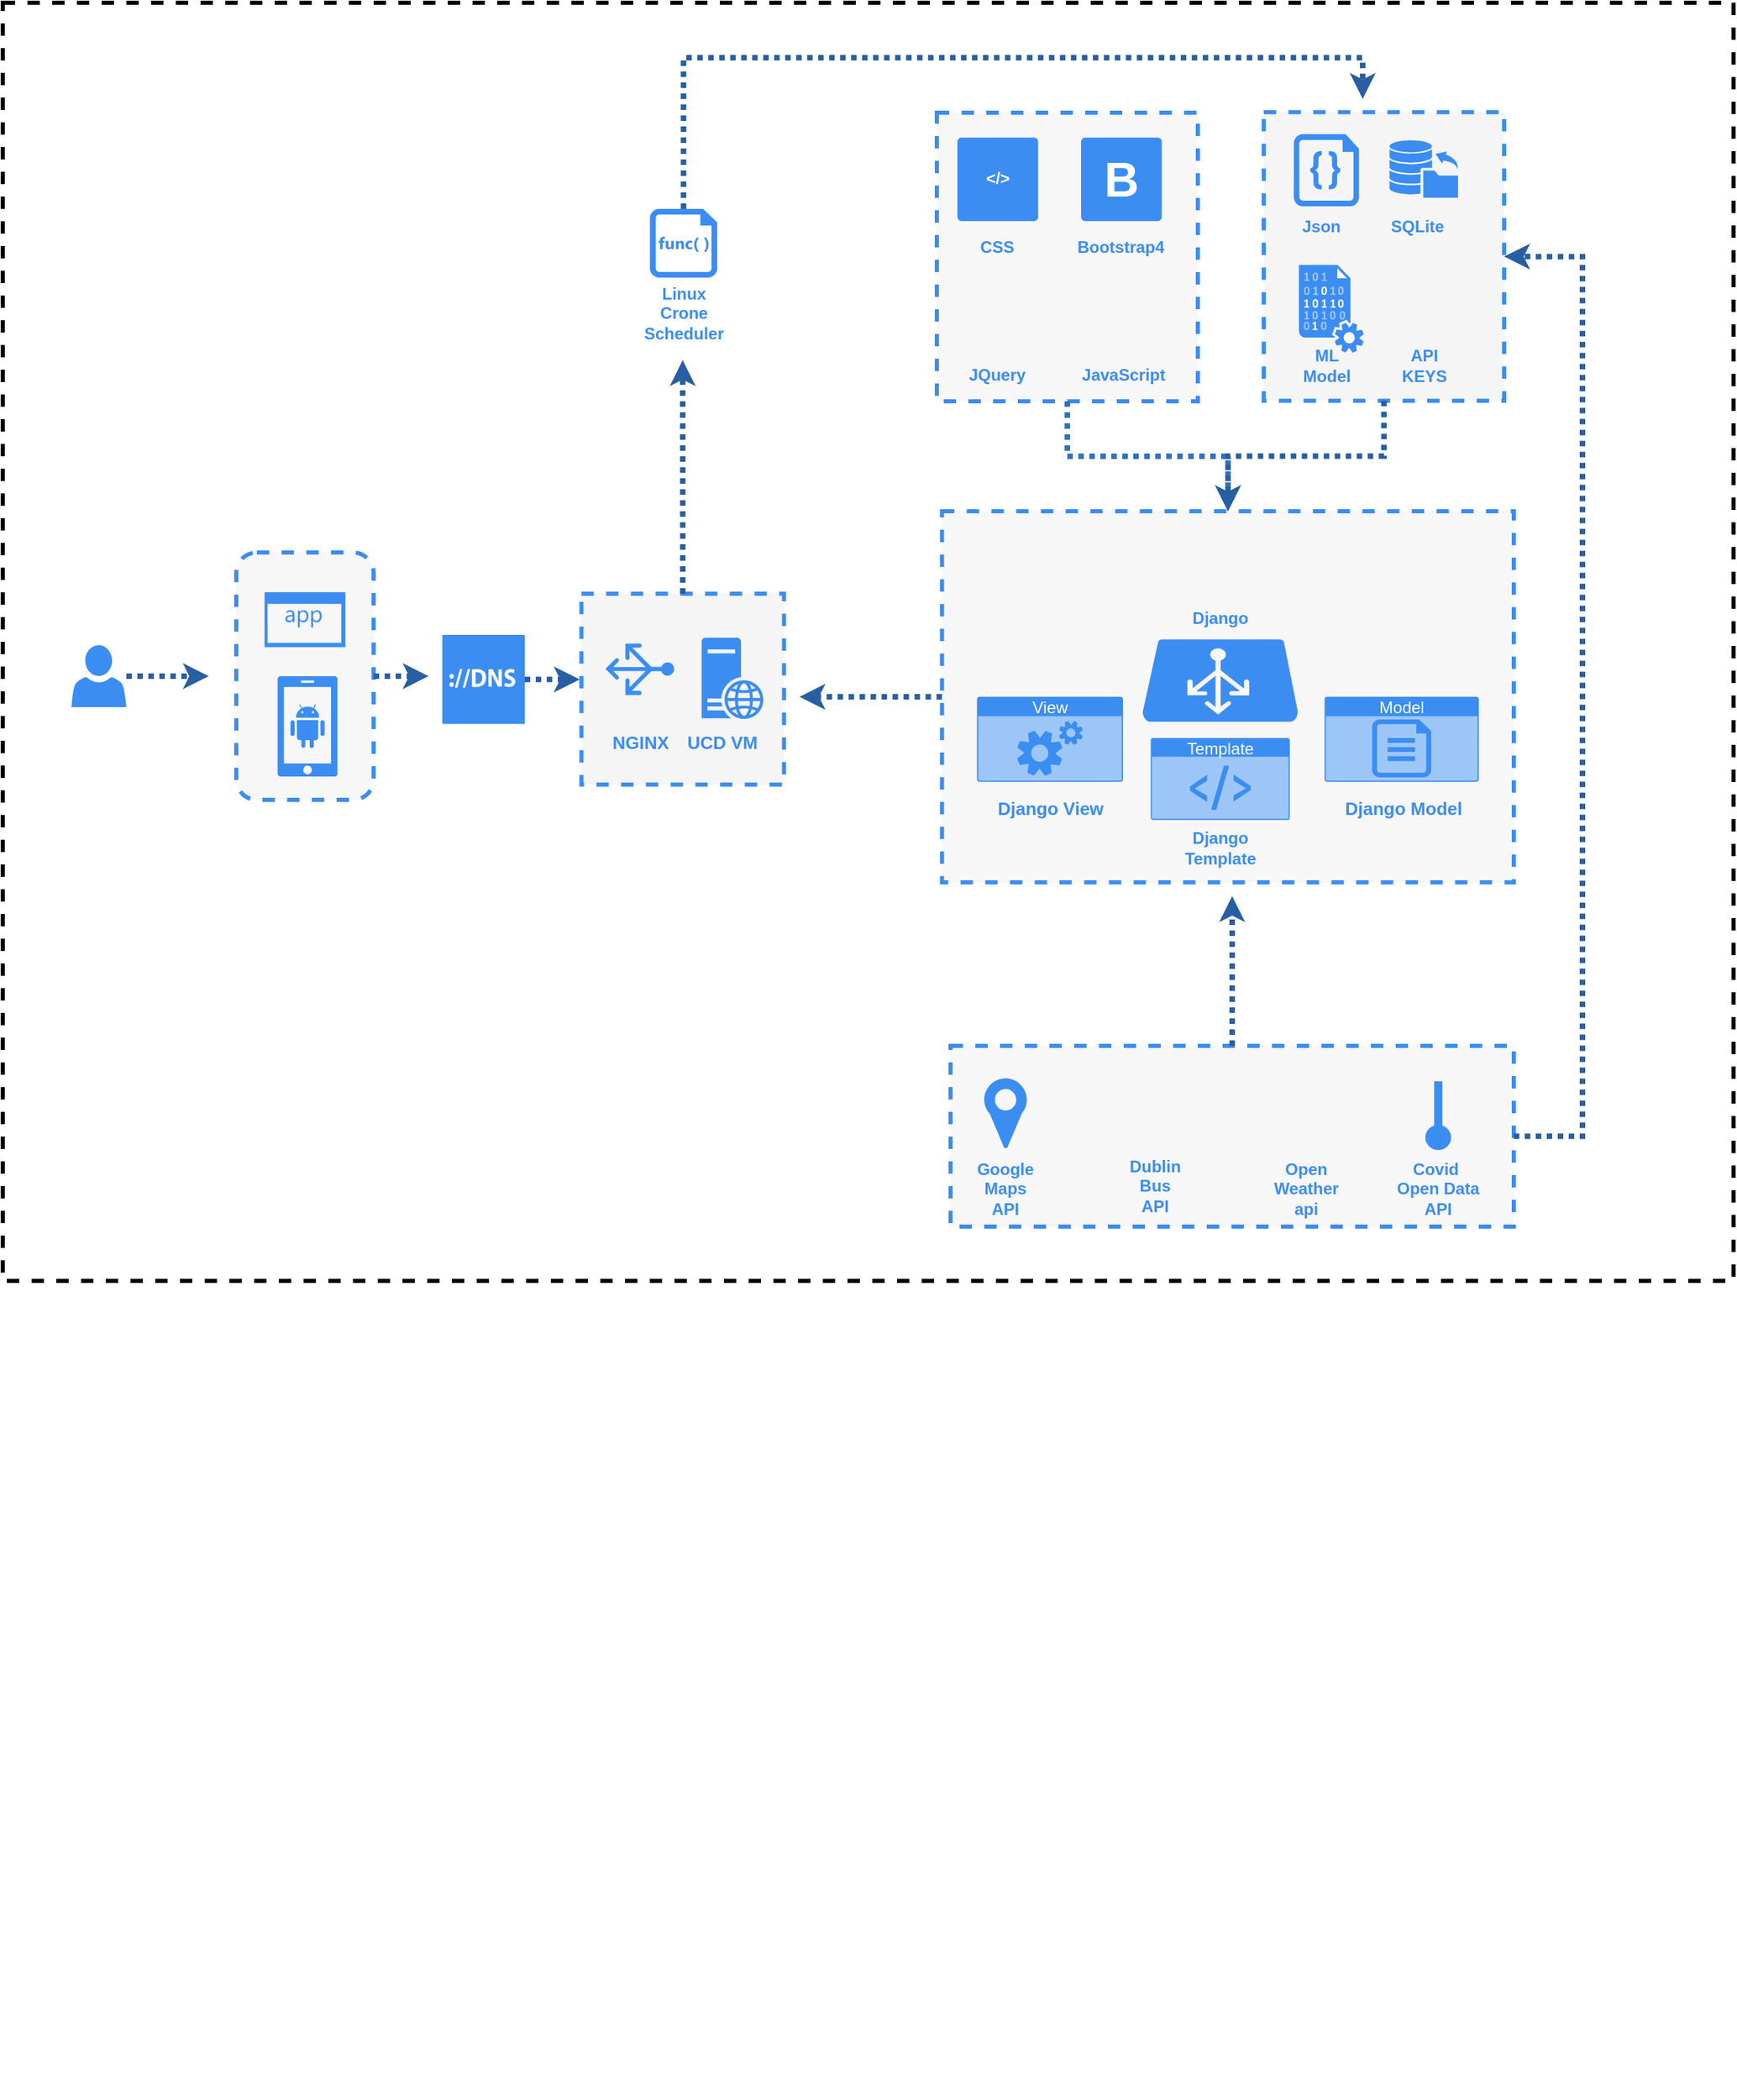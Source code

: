 <mxfile version="13.6.2" type="github">
  <diagram id="2-OFfSPp4zgW5HIn3I64" name="Page-1">
    <mxGraphModel dx="2404" dy="2144" grid="1" gridSize="10" guides="1" tooltips="1" connect="1" arrows="1" fold="1" page="1" pageScale="1" pageWidth="827" pageHeight="1169" math="0" shadow="0">
      <root>
        <mxCell id="0" />
        <mxCell id="1" parent="0" />
        <mxCell id="6okqGamkQ87dOKToOJfZ-1" value="" style="rounded=0;whiteSpace=wrap;html=1;dashed=1;strokeWidth=3;" vertex="1" parent="1">
          <mxGeometry x="-300" y="-240" width="1260" height="930" as="geometry" />
        </mxCell>
        <mxCell id="Vzjxsy32HrXP3lATH4A6-92" value="" style="group" parent="1" vertex="1" connectable="0">
          <mxGeometry x="498.88" y="-107.41" width="363" height="200" as="geometry" />
        </mxCell>
        <mxCell id="Vzjxsy32HrXP3lATH4A6-233" value="" style="group" parent="Vzjxsy32HrXP3lATH4A6-92" vertex="1" connectable="0">
          <mxGeometry x="119.1" y="-52.91" width="175" height="210" as="geometry" />
        </mxCell>
        <mxCell id="Vzjxsy32HrXP3lATH4A6-220" value="" style="group" parent="Vzjxsy32HrXP3lATH4A6-233" vertex="1" connectable="0">
          <mxGeometry width="175" height="210" as="geometry" />
        </mxCell>
        <mxCell id="Vzjxsy32HrXP3lATH4A6-84" value="" style="group" parent="Vzjxsy32HrXP3lATH4A6-220" vertex="1" connectable="0">
          <mxGeometry width="175" height="210" as="geometry" />
        </mxCell>
        <mxCell id="Vzjxsy32HrXP3lATH4A6-85" value="" style="rounded=0;whiteSpace=wrap;html=1;dashed=1;strokeWidth=3;fillColor=#f5f5f5;fontColor=#333333;strokeColor=#3B8DF1;" parent="Vzjxsy32HrXP3lATH4A6-84" vertex="1">
          <mxGeometry width="175" height="210.0" as="geometry" />
        </mxCell>
        <mxCell id="Vzjxsy32HrXP3lATH4A6-82" value="" style="group" parent="Vzjxsy32HrXP3lATH4A6-84" vertex="1" connectable="0">
          <mxGeometry x="21.6" y="15.992" width="131.8" height="178.683" as="geometry" />
        </mxCell>
        <mxCell id="Vzjxsy32HrXP3lATH4A6-81" value="" style="group" parent="Vzjxsy32HrXP3lATH4A6-82" vertex="1" connectable="0">
          <mxGeometry width="131.8" height="178.683" as="geometry" />
        </mxCell>
        <mxCell id="Vzjxsy32HrXP3lATH4A6-80" value="" style="group" parent="Vzjxsy32HrXP3lATH4A6-81" vertex="1" connectable="0">
          <mxGeometry width="131.8" height="178.683" as="geometry" />
        </mxCell>
        <mxCell id="Vzjxsy32HrXP3lATH4A6-79" value="" style="group" parent="Vzjxsy32HrXP3lATH4A6-80" vertex="1" connectable="0">
          <mxGeometry width="131.8" height="178.683" as="geometry" />
        </mxCell>
        <mxCell id="Vzjxsy32HrXP3lATH4A6-60" value="" style="group" parent="Vzjxsy32HrXP3lATH4A6-79" vertex="1" connectable="0">
          <mxGeometry width="131.8" height="178.683" as="geometry" />
        </mxCell>
        <mxCell id="Vzjxsy32HrXP3lATH4A6-57" value="" style="verticalLabelPosition=bottom;html=1;verticalAlign=top;align=center;strokeColor=none;shape=mxgraph.azure.code_file;pointerEvents=1;dashed=1;fillColor=#3B8DF1;" parent="Vzjxsy32HrXP3lATH4A6-60" vertex="1">
          <mxGeometry x="0.25" width="47.5" height="52.5" as="geometry" />
        </mxCell>
        <mxCell id="Vzjxsy32HrXP3lATH4A6-23" value="" style="html=1;aspect=fixed;strokeColor=none;shadow=0;align=center;verticalAlign=top;shape=mxgraph.gcp2.database_uploading;dashed=1;fillColor=#3B8DF1;" parent="Vzjxsy32HrXP3lATH4A6-60" vertex="1">
          <mxGeometry x="70" y="4.2" width="50" height="42" as="geometry" />
        </mxCell>
        <mxCell id="Vzjxsy32HrXP3lATH4A6-25" value="" style="shadow=0;dashed=0;html=1;strokeColor=none;labelPosition=center;verticalLabelPosition=bottom;verticalAlign=top;align=center;outlineConnect=0;shape=mxgraph.veeam.data_file;fillColor=#3B8DF1;" parent="Vzjxsy32HrXP3lATH4A6-60" vertex="1">
          <mxGeometry x="4.0" y="95.13" width="47.2" height="63.84" as="geometry" />
        </mxCell>
        <mxCell id="Vzjxsy32HrXP3lATH4A6-49" value="&lt;font color=&quot;#3b8df1&quot;&gt;&lt;b&gt;ML Model&lt;/b&gt;&lt;/font&gt;" style="text;html=1;strokeColor=none;fillColor=none;align=center;verticalAlign=middle;whiteSpace=wrap;rounded=0;" parent="Vzjxsy32HrXP3lATH4A6-60" vertex="1">
          <mxGeometry x="4" y="158.969" width="40" height="19.714" as="geometry" />
        </mxCell>
        <mxCell id="Vzjxsy32HrXP3lATH4A6-50" value="&lt;font color=&quot;#3b8df1&quot;&gt;&lt;b&gt;SQLite&lt;/b&gt;&lt;/font&gt;" style="text;html=1;strokeColor=none;fillColor=none;align=center;verticalAlign=middle;whiteSpace=wrap;rounded=0;" parent="Vzjxsy32HrXP3lATH4A6-60" vertex="1">
          <mxGeometry x="70" y="57.339" width="40" height="19.714" as="geometry" />
        </mxCell>
        <mxCell id="Vzjxsy32HrXP3lATH4A6-51" value="&lt;font color=&quot;#3b8df1&quot;&gt;&lt;b&gt;API KEYS&lt;/b&gt;&lt;/font&gt;" style="text;html=1;strokeColor=none;fillColor=none;align=center;verticalAlign=middle;whiteSpace=wrap;rounded=0;" parent="Vzjxsy32HrXP3lATH4A6-60" vertex="1">
          <mxGeometry x="75" y="158.969" width="40" height="19.714" as="geometry" />
        </mxCell>
        <mxCell id="Vzjxsy32HrXP3lATH4A6-52" value="&lt;font color=&quot;#3b8df1&quot;&gt;&lt;b&gt;Json&lt;/b&gt;&lt;/font&gt;" style="text;html=1;strokeColor=none;fillColor=none;align=center;verticalAlign=middle;whiteSpace=wrap;rounded=0;" parent="Vzjxsy32HrXP3lATH4A6-60" vertex="1">
          <mxGeometry y="57.339" width="40" height="19.714" as="geometry" />
        </mxCell>
        <mxCell id="Vzjxsy32HrXP3lATH4A6-48" value="" style="shape=image;html=1;verticalAlign=top;verticalLabelPosition=bottom;labelBackgroundColor=#ffffff;imageAspect=0;aspect=fixed;image=https://cdn1.iconfinder.com/data/icons/hawcons/32/699759-icon-113-document-file-txt-128.png;dashed=1;strokeColor=#3399FF;strokeWidth=2;fillColor=#3B8DF1;" parent="Vzjxsy32HrXP3lATH4A6-60" vertex="1">
          <mxGeometry x="70" y="90.563" width="61.8" height="61.8" as="geometry" />
        </mxCell>
        <mxCell id="Vzjxsy32HrXP3lATH4A6-93" value="" style="group" parent="1" vertex="1" connectable="0">
          <mxGeometry x="-250" y="130" width="246" height="210" as="geometry" />
        </mxCell>
        <mxCell id="Vzjxsy32HrXP3lATH4A6-78" value="" style="group" parent="Vzjxsy32HrXP3lATH4A6-93" vertex="1" connectable="0">
          <mxGeometry width="180" height="210" as="geometry" />
        </mxCell>
        <mxCell id="Vzjxsy32HrXP3lATH4A6-8" value="" style="pointerEvents=1;shadow=0;dashed=0;html=1;strokeColor=none;labelPosition=center;verticalLabelPosition=bottom;verticalAlign=top;outlineConnect=0;align=center;shape=mxgraph.office.users.user;fillColor=#3B8DF1;" parent="Vzjxsy32HrXP3lATH4A6-78" vertex="1">
          <mxGeometry y="97.5" width="40" height="45" as="geometry" />
        </mxCell>
        <mxCell id="Vzjxsy32HrXP3lATH4A6-257" value="" style="group" parent="Vzjxsy32HrXP3lATH4A6-78" vertex="1" connectable="0">
          <mxGeometry x="120" y="30" width="100" height="180" as="geometry" />
        </mxCell>
        <mxCell id="Vzjxsy32HrXP3lATH4A6-256" value="" style="rounded=1;whiteSpace=wrap;html=1;dashed=1;strokeColor=#3B8DF1;strokeWidth=3;fillColor=#F7F7F7;" parent="Vzjxsy32HrXP3lATH4A6-257" vertex="1">
          <mxGeometry width="100" height="180" as="geometry" />
        </mxCell>
        <mxCell id="Vzjxsy32HrXP3lATH4A6-63" value="" style="aspect=fixed;pointerEvents=1;shadow=0;dashed=0;html=1;strokeColor=none;labelPosition=center;verticalLabelPosition=bottom;verticalAlign=top;align=center;shape=mxgraph.mscae.enterprise.application;fillColor=#3B8DF1;" parent="Vzjxsy32HrXP3lATH4A6-257" vertex="1">
          <mxGeometry x="20.59" y="28.93" width="58.82" height="40" as="geometry" />
        </mxCell>
        <mxCell id="Vzjxsy32HrXP3lATH4A6-62" value="" style="aspect=fixed;pointerEvents=1;shadow=0;dashed=0;html=1;strokeColor=none;labelPosition=center;verticalLabelPosition=bottom;verticalAlign=top;align=center;shape=mxgraph.mscae.enterprise.android_phone;fillColor=#3B8DF1;" parent="Vzjxsy32HrXP3lATH4A6-257" vertex="1">
          <mxGeometry x="30" y="90" width="43.8" height="73" as="geometry" />
        </mxCell>
        <mxCell id="Vzjxsy32HrXP3lATH4A6-142" value="" style="group" parent="1" vertex="1" connectable="0">
          <mxGeometry x="171.13" y="-90" width="49" height="88" as="geometry" />
        </mxCell>
        <mxCell id="Vzjxsy32HrXP3lATH4A6-61" value="" style="aspect=fixed;pointerEvents=1;shadow=0;dashed=0;html=1;strokeColor=none;labelPosition=center;verticalLabelPosition=bottom;verticalAlign=top;align=center;shape=mxgraph.mscae.enterprise.code_file;fillColor=#3B8DF1;" parent="Vzjxsy32HrXP3lATH4A6-142" vertex="1">
          <mxGeometry width="49" height="50" as="geometry" />
        </mxCell>
        <mxCell id="Vzjxsy32HrXP3lATH4A6-141" value="&lt;b&gt;&lt;font color=&quot;#3b8df1&quot;&gt;Linux Crone Scheduler&lt;/font&gt;&lt;/b&gt;" style="text;html=1;strokeColor=none;fillColor=none;align=center;verticalAlign=middle;whiteSpace=wrap;rounded=0;dashed=1;" parent="Vzjxsy32HrXP3lATH4A6-142" vertex="1">
          <mxGeometry x="4.5" y="63" width="40" height="25" as="geometry" />
        </mxCell>
        <mxCell id="Vzjxsy32HrXP3lATH4A6-192" value="" style="group" parent="1" vertex="1" connectable="0">
          <mxGeometry x="61.13" y="1045" width="288.75" height="240" as="geometry" />
        </mxCell>
        <mxCell id="Vzjxsy32HrXP3lATH4A6-200" value="" style="group" parent="1" vertex="1" connectable="0">
          <mxGeometry x="620" y="40.0" width="309.46" height="360" as="geometry" />
        </mxCell>
        <mxCell id="Vzjxsy32HrXP3lATH4A6-230" value="" style="group" parent="Vzjxsy32HrXP3lATH4A6-200" vertex="1" connectable="0">
          <mxGeometry x="-216.71" y="-260.16" width="309.46" height="210" as="geometry" />
        </mxCell>
        <mxCell id="Vzjxsy32HrXP3lATH4A6-223" value="" style="group" parent="Vzjxsy32HrXP3lATH4A6-230" vertex="1" connectable="0">
          <mxGeometry width="309.46" height="210" as="geometry" />
        </mxCell>
        <mxCell id="Vzjxsy32HrXP3lATH4A6-193" value="" style="group" parent="Vzjxsy32HrXP3lATH4A6-223" vertex="1" connectable="0">
          <mxGeometry x="119.46" width="190" height="210" as="geometry" />
        </mxCell>
        <mxCell id="Vzjxsy32HrXP3lATH4A6-229" value="" style="group" parent="Vzjxsy32HrXP3lATH4A6-193" vertex="1" connectable="0">
          <mxGeometry x="-142.753" y="60.163" width="190" height="210" as="geometry" />
        </mxCell>
        <mxCell id="Vzjxsy32HrXP3lATH4A6-222" value="" style="group" parent="Vzjxsy32HrXP3lATH4A6-229" vertex="1" connectable="0">
          <mxGeometry width="190" height="210" as="geometry" />
        </mxCell>
        <mxCell id="Vzjxsy32HrXP3lATH4A6-199" value="" style="group" parent="Vzjxsy32HrXP3lATH4A6-222" vertex="1" connectable="0">
          <mxGeometry width="190" height="210" as="geometry" />
        </mxCell>
        <mxCell id="Vzjxsy32HrXP3lATH4A6-198" value="" style="group" parent="Vzjxsy32HrXP3lATH4A6-199" vertex="1" connectable="0">
          <mxGeometry width="190" height="210" as="geometry" />
        </mxCell>
        <mxCell id="Vzjxsy32HrXP3lATH4A6-197" value="" style="group" parent="Vzjxsy32HrXP3lATH4A6-198" vertex="1" connectable="0">
          <mxGeometry width="190" height="210" as="geometry" />
        </mxCell>
        <mxCell id="Vzjxsy32HrXP3lATH4A6-194" value="" style="group" parent="Vzjxsy32HrXP3lATH4A6-197" vertex="1" connectable="0">
          <mxGeometry width="190" height="210" as="geometry" />
        </mxCell>
        <mxCell id="Vzjxsy32HrXP3lATH4A6-175" value="" style="group" parent="Vzjxsy32HrXP3lATH4A6-194" vertex="1" connectable="0">
          <mxGeometry width="190" height="210" as="geometry" />
        </mxCell>
        <mxCell id="Vzjxsy32HrXP3lATH4A6-170" value="" style="rounded=0;whiteSpace=wrap;html=1;strokeWidth=3;dashed=1;fillColor=#F7F7F7;strokeColor=#3B8DF1;" parent="Vzjxsy32HrXP3lATH4A6-175" vertex="1">
          <mxGeometry width="190" height="210" as="geometry" />
        </mxCell>
        <mxCell id="Vzjxsy32HrXP3lATH4A6-174" value="" style="group" parent="Vzjxsy32HrXP3lATH4A6-175" vertex="1" connectable="0">
          <mxGeometry x="8.821" y="7.754" width="172.357" height="194.492" as="geometry" />
        </mxCell>
        <mxCell id="Vzjxsy32HrXP3lATH4A6-173" value="" style="group" parent="Vzjxsy32HrXP3lATH4A6-174" vertex="1" connectable="0">
          <mxGeometry width="172.357" height="194.492" as="geometry" />
        </mxCell>
        <mxCell id="Vzjxsy32HrXP3lATH4A6-171" value="" style="group" parent="Vzjxsy32HrXP3lATH4A6-173" vertex="1" connectable="0">
          <mxGeometry width="172.357" height="194.492" as="geometry" />
        </mxCell>
        <mxCell id="Vzjxsy32HrXP3lATH4A6-168" value="" style="group" parent="Vzjxsy32HrXP3lATH4A6-171" vertex="1" connectable="0">
          <mxGeometry width="172.357" height="194.492" as="geometry" />
        </mxCell>
        <mxCell id="Vzjxsy32HrXP3lATH4A6-153" value="" style="group" parent="Vzjxsy32HrXP3lATH4A6-168" vertex="1" connectable="0">
          <mxGeometry x="47.5" y="121.154" width="67.857" height="73.338" as="geometry" />
        </mxCell>
        <mxCell id="Vzjxsy32HrXP3lATH4A6-150" value="" style="group" parent="Vzjxsy32HrXP3lATH4A6-153" vertex="1" connectable="0">
          <mxGeometry width="67.857" height="73.338" as="geometry" />
        </mxCell>
        <mxCell id="Vzjxsy32HrXP3lATH4A6-166" value="" style="group" parent="Vzjxsy32HrXP3lATH4A6-168" vertex="1" connectable="0">
          <mxGeometry x="67.857" y="80.769" width="27.143" height="32.308" as="geometry" />
        </mxCell>
        <mxCell id="Vzjxsy32HrXP3lATH4A6-164" value="" style="group" parent="Vzjxsy32HrXP3lATH4A6-166" vertex="1" connectable="0">
          <mxGeometry width="27.143" height="32.308" as="geometry" />
        </mxCell>
        <mxCell id="Vzjxsy32HrXP3lATH4A6-162" value="" style="group" parent="Vzjxsy32HrXP3lATH4A6-164" vertex="1" connectable="0">
          <mxGeometry width="27.143" height="32.308" as="geometry" />
        </mxCell>
        <mxCell id="Vzjxsy32HrXP3lATH4A6-54" value="&amp;lt;/&amp;gt;" style="rounded=1;arcSize=5;strokeColor=none;fontColor=#ffffff;align=center;verticalAlign=middle;whiteSpace=wrap;fontSize=12;fontStyle=1;html=1;dashed=1;fillColor=#3B8DF1;" parent="Vzjxsy32HrXP3lATH4A6-223" vertex="1">
          <mxGeometry x="-8.29" y="78.24" width="58.75" height="60.8" as="geometry" />
        </mxCell>
        <mxCell id="Vzjxsy32HrXP3lATH4A6-132" value="&lt;b&gt;&lt;font color=&quot;#3b8df1&quot;&gt;CSS&lt;/font&gt;&lt;/b&gt;" style="text;html=1;strokeColor=none;fillColor=none;align=center;verticalAlign=middle;whiteSpace=wrap;rounded=0;dashed=1;" parent="Vzjxsy32HrXP3lATH4A6-223" vertex="1">
          <mxGeometry x="1.08" y="147.84" width="40" height="20" as="geometry" />
        </mxCell>
        <mxCell id="Vzjxsy32HrXP3lATH4A6-195" value="&lt;font style=&quot;font-size: 35px&quot;&gt;B&lt;/font&gt;" style="rounded=1;arcSize=5;strokeColor=none;fontColor=#ffffff;align=center;verticalAlign=middle;whiteSpace=wrap;fontSize=12;fontStyle=1;html=1;dashed=1;fillColor=#3B8DF1;" parent="Vzjxsy32HrXP3lATH4A6-223" vertex="1">
          <mxGeometry x="81.71" y="78.24" width="58.75" height="60.8" as="geometry" />
        </mxCell>
        <mxCell id="Vzjxsy32HrXP3lATH4A6-196" value="&lt;b&gt;&lt;font color=&quot;#3b8df1&quot;&gt;Bootstrap4&lt;/font&gt;&lt;/b&gt;" style="text;html=1;strokeColor=none;fillColor=none;align=center;verticalAlign=middle;whiteSpace=wrap;rounded=0;dashed=1;" parent="Vzjxsy32HrXP3lATH4A6-223" vertex="1">
          <mxGeometry x="91.09" y="147.84" width="40" height="20" as="geometry" />
        </mxCell>
        <mxCell id="Vzjxsy32HrXP3lATH4A6-130" value="" style="shape=image;html=1;verticalAlign=top;verticalLabelPosition=bottom;labelBackgroundColor=#ffffff;imageAspect=0;aspect=fixed;image=https://cdn2.iconfinder.com/data/icons/designer-skills/128/code-programming-javascript-jquery-develop-framework-language-128.png;dashed=1;strokeColor=#3B8DF1;strokeWidth=3;fillColor=#F7F7F7;" parent="Vzjxsy32HrXP3lATH4A6-223" vertex="1">
          <mxGeometry x="-11.62" y="175.54" width="65.4" height="65.4" as="geometry" />
        </mxCell>
        <mxCell id="Vzjxsy32HrXP3lATH4A6-131" value="" style="shape=image;html=1;verticalAlign=top;verticalLabelPosition=bottom;labelBackgroundColor=#ffffff;imageAspect=0;aspect=fixed;image=https://cdn4.iconfinder.com/data/icons/logos-3/504/javascript-128.png;dashed=1;strokeColor=#3B8DF1;strokeWidth=3;fillColor=#F7F7F7;" parent="Vzjxsy32HrXP3lATH4A6-223" vertex="1">
          <mxGeometry x="76.09" y="175.54" width="65.62" height="65.62" as="geometry" />
        </mxCell>
        <mxCell id="Vzjxsy32HrXP3lATH4A6-144" value="&lt;b&gt;&lt;font color=&quot;#3b8df1&quot;&gt;JQuery&lt;/font&gt;&lt;/b&gt;" style="text;html=1;strokeColor=none;fillColor=none;align=center;verticalAlign=middle;whiteSpace=wrap;rounded=0;dashed=1;" parent="Vzjxsy32HrXP3lATH4A6-223" vertex="1">
          <mxGeometry x="1.09" y="241.16" width="40" height="20" as="geometry" />
        </mxCell>
        <mxCell id="Vzjxsy32HrXP3lATH4A6-143" value="&lt;font color=&quot;#3b8df1&quot;&gt;&lt;span&gt;&lt;b&gt;JavaScript&lt;/b&gt;&lt;/span&gt;&lt;/font&gt;" style="text;html=1;strokeColor=none;fillColor=none;align=center;verticalAlign=middle;whiteSpace=wrap;rounded=0;dashed=1;" parent="Vzjxsy32HrXP3lATH4A6-223" vertex="1">
          <mxGeometry x="92.84" y="240.94" width="40" height="20" as="geometry" />
        </mxCell>
        <mxCell id="Vzjxsy32HrXP3lATH4A6-232" value="" style="group" parent="Vzjxsy32HrXP3lATH4A6-200" vertex="1" connectable="0">
          <mxGeometry x="-236.25" y="90" width="416.25" height="270" as="geometry" />
        </mxCell>
        <mxCell id="Vzjxsy32HrXP3lATH4A6-224" value="" style="group" parent="Vzjxsy32HrXP3lATH4A6-232" vertex="1" connectable="0">
          <mxGeometry width="416.25" height="270" as="geometry" />
        </mxCell>
        <mxCell id="Vzjxsy32HrXP3lATH4A6-202" value="" style="rounded=0;whiteSpace=wrap;html=1;dashed=1;strokeWidth=3;fillColor=#F7F7F7;strokeColor=#3B8DF1;" parent="Vzjxsy32HrXP3lATH4A6-224" vertex="1">
          <mxGeometry width="416.25" height="270" as="geometry" />
        </mxCell>
        <mxCell id="Vzjxsy32HrXP3lATH4A6-203" value="" style="group" parent="Vzjxsy32HrXP3lATH4A6-224" vertex="1" connectable="0">
          <mxGeometry x="25.468" y="15" width="365.326" height="240" as="geometry" />
        </mxCell>
        <mxCell id="Vzjxsy32HrXP3lATH4A6-204" value="" style="group" parent="Vzjxsy32HrXP3lATH4A6-203" vertex="1" connectable="0">
          <mxGeometry width="365.326" height="240" as="geometry" />
        </mxCell>
        <mxCell id="Vzjxsy32HrXP3lATH4A6-205" value="" style="group" parent="Vzjxsy32HrXP3lATH4A6-204" vertex="1" connectable="0">
          <mxGeometry x="126.52" y="150" width="101.216" height="90" as="geometry" />
        </mxCell>
        <mxCell id="Vzjxsy32HrXP3lATH4A6-206" value="Template" style="html=1;strokeColor=none;labelPosition=center;verticalLabelPosition=middle;verticalAlign=top;align=center;fontSize=12;outlineConnect=0;spacingTop=-6;fontColor=#FFFFFF;shape=mxgraph.sitemap.script;dashed=1;fillColor=#3B8DF1;" parent="Vzjxsy32HrXP3lATH4A6-205" vertex="1">
          <mxGeometry width="101.216" height="59.6" as="geometry" />
        </mxCell>
        <mxCell id="Vzjxsy32HrXP3lATH4A6-207" value="&lt;b&gt;&lt;font color=&quot;#3b8df1&quot;&gt;Django&lt;br&gt;Template&lt;/font&gt;&lt;/b&gt;" style="text;html=1;strokeColor=none;fillColor=none;align=center;verticalAlign=middle;whiteSpace=wrap;rounded=0;dashed=1;" parent="Vzjxsy32HrXP3lATH4A6-205" vertex="1">
          <mxGeometry x="25.304" y="70" width="50.608" height="20" as="geometry" />
        </mxCell>
        <mxCell id="Vzjxsy32HrXP3lATH4A6-208" value="" style="group" parent="Vzjxsy32HrXP3lATH4A6-204" vertex="1" connectable="0">
          <mxGeometry width="365.326" height="209.6" as="geometry" />
        </mxCell>
        <mxCell id="Vzjxsy32HrXP3lATH4A6-209" value="" style="verticalLabelPosition=bottom;html=1;verticalAlign=top;align=center;strokeColor=none;shape=mxgraph.azure.azure_load_balancer;dashed=1;fillColor=#3B8DF1;" parent="Vzjxsy32HrXP3lATH4A6-208" vertex="1">
          <mxGeometry x="120.194" y="78.17" width="113.868" height="60" as="geometry" />
        </mxCell>
        <mxCell id="Vzjxsy32HrXP3lATH4A6-210" value="" style="shape=image;html=1;verticalAlign=top;verticalLabelPosition=bottom;labelBackgroundColor=#ffffff;imageAspect=0;aspect=fixed;image=https://cdn4.iconfinder.com/data/icons/logos-and-brands/512/267_Python_logo-128.png;dashed=1;strokeColor=#3B8DF1;strokeWidth=3;fillColor=#F7F7F7;" parent="Vzjxsy32HrXP3lATH4A6-208" vertex="1">
          <mxGeometry x="145.498" width="50" height="50" as="geometry" />
        </mxCell>
        <mxCell id="Vzjxsy32HrXP3lATH4A6-211" value="" style="group" parent="Vzjxsy32HrXP3lATH4A6-208" vertex="1" connectable="0">
          <mxGeometry y="120.0" width="106.277" height="89.6" as="geometry" />
        </mxCell>
        <mxCell id="Vzjxsy32HrXP3lATH4A6-212" value="&lt;font color=&quot;#3b8df1&quot; size=&quot;1&quot;&gt;&lt;b style=&quot;font-size: 13px&quot;&gt;Django View &amp;nbsp;&lt;/b&gt;&lt;/font&gt;" style="text;html=1;strokeColor=none;fillColor=none;align=center;verticalAlign=middle;whiteSpace=wrap;rounded=0;" parent="Vzjxsy32HrXP3lATH4A6-211" vertex="1">
          <mxGeometry x="12.652" y="71.83" width="88.564" height="17.77" as="geometry" />
        </mxCell>
        <mxCell id="Vzjxsy32HrXP3lATH4A6-213" value="View" style="html=1;strokeColor=none;labelPosition=center;verticalLabelPosition=middle;verticalAlign=top;align=center;fontSize=12;outlineConnect=0;spacingTop=-6;fontColor=#FFFFFF;shape=mxgraph.sitemap.services;dashed=1;fillColor=#3B8DF1;" parent="Vzjxsy32HrXP3lATH4A6-211" vertex="1">
          <mxGeometry width="106.277" height="61.83" as="geometry" />
        </mxCell>
        <mxCell id="Vzjxsy32HrXP3lATH4A6-214" value="" style="group" parent="Vzjxsy32HrXP3lATH4A6-208" vertex="1" connectable="0">
          <mxGeometry x="253.04" y="120" width="112.286" height="89.6" as="geometry" />
        </mxCell>
        <mxCell id="Vzjxsy32HrXP3lATH4A6-215" value="" style="group" parent="Vzjxsy32HrXP3lATH4A6-214" vertex="1" connectable="0">
          <mxGeometry width="112.286" height="89.6" as="geometry" />
        </mxCell>
        <mxCell id="Vzjxsy32HrXP3lATH4A6-216" value="Model" style="html=1;strokeColor=none;labelPosition=center;verticalLabelPosition=middle;verticalAlign=top;align=center;fontSize=12;outlineConnect=0;spacingTop=-6;fontColor=#FFFFFF;shape=mxgraph.sitemap.text;dashed=1;fillColor=#3B8DF1;" parent="Vzjxsy32HrXP3lATH4A6-215" vertex="1">
          <mxGeometry width="112.286" height="61.83" as="geometry" />
        </mxCell>
        <mxCell id="Vzjxsy32HrXP3lATH4A6-217" value="&lt;font color=&quot;#3b8df1&quot; size=&quot;1&quot;&gt;&lt;b style=&quot;font-size: 13px&quot;&gt;Django Model &amp;nbsp;&lt;/b&gt;&lt;/font&gt;" style="text;html=1;strokeColor=none;fillColor=none;align=center;verticalAlign=middle;whiteSpace=wrap;rounded=0;" parent="Vzjxsy32HrXP3lATH4A6-215" vertex="1">
          <mxGeometry x="11.07" y="71.83" width="101.216" height="17.77" as="geometry" />
        </mxCell>
        <mxCell id="Vzjxsy32HrXP3lATH4A6-218" value="&lt;b&gt;&lt;font color=&quot;#3b8df1&quot;&gt;Django&lt;br&gt;&lt;br&gt;&lt;/font&gt;&lt;/b&gt;" style="text;html=1;strokeColor=none;fillColor=none;align=center;verticalAlign=middle;whiteSpace=wrap;rounded=0;dashed=1;" parent="Vzjxsy32HrXP3lATH4A6-208" vertex="1">
          <mxGeometry x="145.498" y="60" width="63.26" height="20" as="geometry" />
        </mxCell>
        <mxCell id="Vzjxsy32HrXP3lATH4A6-238" style="edgeStyle=orthogonalEdgeStyle;rounded=0;orthogonalLoop=1;jettySize=auto;html=1;dashed=1;dashPattern=1 1;strokeColor=#2F71C2;strokeWidth=4;" parent="Vzjxsy32HrXP3lATH4A6-200" source="Vzjxsy32HrXP3lATH4A6-170" target="Vzjxsy32HrXP3lATH4A6-202" edge="1">
          <mxGeometry relative="1" as="geometry" />
        </mxCell>
        <mxCell id="Vzjxsy32HrXP3lATH4A6-225" value="" style="group" parent="1" vertex="1" connectable="0">
          <mxGeometry x="390" y="519" width="410" height="131.5" as="geometry" />
        </mxCell>
        <mxCell id="Vzjxsy32HrXP3lATH4A6-221" value="" style="group" parent="Vzjxsy32HrXP3lATH4A6-225" vertex="1" connectable="0">
          <mxGeometry width="410" height="131.5" as="geometry" />
        </mxCell>
        <mxCell id="Vzjxsy32HrXP3lATH4A6-138" value="" style="group" parent="Vzjxsy32HrXP3lATH4A6-221" vertex="1" connectable="0">
          <mxGeometry width="410" height="131.5" as="geometry" />
        </mxCell>
        <mxCell id="Vzjxsy32HrXP3lATH4A6-137" value="" style="group" parent="Vzjxsy32HrXP3lATH4A6-138" vertex="1" connectable="0">
          <mxGeometry width="410" height="131.5" as="geometry" />
        </mxCell>
        <mxCell id="Vzjxsy32HrXP3lATH4A6-128" value="" style="group" parent="Vzjxsy32HrXP3lATH4A6-137" vertex="1" connectable="0">
          <mxGeometry width="410" height="131.5" as="geometry" />
        </mxCell>
        <mxCell id="Vzjxsy32HrXP3lATH4A6-125" value="" style="rounded=0;whiteSpace=wrap;html=1;dashed=1;strokeWidth=3;fillColor=#F7F7F7;strokeColor=#3B8DF1;" parent="Vzjxsy32HrXP3lATH4A6-128" vertex="1">
          <mxGeometry width="410" height="131.5" as="geometry" />
        </mxCell>
        <mxCell id="Vzjxsy32HrXP3lATH4A6-127" value="" style="group" parent="Vzjxsy32HrXP3lATH4A6-128" vertex="1" connectable="0">
          <mxGeometry x="20" y="10.0" width="278" height="104.41" as="geometry" />
        </mxCell>
        <mxCell id="Vzjxsy32HrXP3lATH4A6-126" value="" style="group" parent="Vzjxsy32HrXP3lATH4A6-127" vertex="1" connectable="0">
          <mxGeometry width="278" height="104.41" as="geometry" />
        </mxCell>
        <mxCell id="Vzjxsy32HrXP3lATH4A6-120" value="" style="group" parent="Vzjxsy32HrXP3lATH4A6-126" vertex="1" connectable="0">
          <mxGeometry y="13.59" width="40" height="90.82" as="geometry" />
        </mxCell>
        <mxCell id="Vzjxsy32HrXP3lATH4A6-34" value="" style="html=1;aspect=fixed;strokeColor=none;shadow=0;align=center;verticalAlign=top;fillColor=#3B8DF1;shape=mxgraph.gcp2.maps_api;dashed=1;" parent="Vzjxsy32HrXP3lATH4A6-120" vertex="1">
          <mxGeometry x="4.5" width="31" height="50.82" as="geometry" />
        </mxCell>
        <mxCell id="Vzjxsy32HrXP3lATH4A6-103" value="&lt;b&gt;&lt;font style=&quot;font-size: 12px&quot; color=&quot;#3b8df1&quot;&gt;Google Maps API&lt;/font&gt;&lt;/b&gt;" style="text;html=1;strokeColor=none;fillColor=none;align=center;verticalAlign=middle;whiteSpace=wrap;rounded=0;dashed=1;" parent="Vzjxsy32HrXP3lATH4A6-120" vertex="1">
          <mxGeometry y="70.82" width="40" height="20" as="geometry" />
        </mxCell>
        <mxCell id="Vzjxsy32HrXP3lATH4A6-121" value="" style="group" parent="Vzjxsy32HrXP3lATH4A6-126" vertex="1" connectable="0">
          <mxGeometry x="200" width="78" height="104.41" as="geometry" />
        </mxCell>
        <mxCell id="Vzjxsy32HrXP3lATH4A6-104" value="" style="shape=image;html=1;verticalAlign=top;verticalLabelPosition=bottom;labelBackgroundColor=#ffffff;imageAspect=0;aspect=fixed;image=https://cdn1.iconfinder.com/data/icons/hawcons/32/700141-icon-6-cloud-moon-rain-128.png;dashed=1;strokeColor=#3B8DF1;strokeWidth=3;fillColor=#3B8DF1;" parent="Vzjxsy32HrXP3lATH4A6-121" vertex="1">
          <mxGeometry width="78" height="78" as="geometry" />
        </mxCell>
        <mxCell id="Vzjxsy32HrXP3lATH4A6-117" value="&lt;b&gt;&lt;font style=&quot;font-size: 12px&quot; color=&quot;#3b8df1&quot;&gt;Open Weather&lt;br&gt;api&lt;br&gt;&lt;/font&gt;&lt;/b&gt;" style="text;html=1;strokeColor=none;fillColor=none;align=center;verticalAlign=middle;whiteSpace=wrap;rounded=0;dashed=1;" parent="Vzjxsy32HrXP3lATH4A6-121" vertex="1">
          <mxGeometry x="19" y="84.41" width="40" height="20" as="geometry" />
        </mxCell>
        <mxCell id="Vzjxsy32HrXP3lATH4A6-122" value="" style="group" parent="Vzjxsy32HrXP3lATH4A6-126" vertex="1" connectable="0">
          <mxGeometry x="100" y="11.61" width="58" height="90" as="geometry" />
        </mxCell>
        <mxCell id="Vzjxsy32HrXP3lATH4A6-35" value="" style="shape=image;html=1;verticalAlign=top;verticalLabelPosition=bottom;labelBackgroundColor=#ffffff;imageAspect=0;aspect=fixed;image=https://cdn2.iconfinder.com/data/icons/circle-icons-1/64/creditcard-128.png;dashed=1;strokeColor=#3399FF;strokeWidth=2;fillColor=#3B8DF1;" parent="Vzjxsy32HrXP3lATH4A6-122" vertex="1">
          <mxGeometry width="58" height="58" as="geometry" />
        </mxCell>
        <mxCell id="Vzjxsy32HrXP3lATH4A6-118" value="&lt;b&gt;&lt;font style=&quot;font-size: 12px&quot; color=&quot;#3b8df1&quot;&gt;Dublin Bus API&lt;/font&gt;&lt;/b&gt;" style="text;html=1;strokeColor=none;fillColor=none;align=center;verticalAlign=middle;whiteSpace=wrap;rounded=0;dashed=1;" parent="Vzjxsy32HrXP3lATH4A6-122" vertex="1">
          <mxGeometry x="9" y="70" width="40" height="20" as="geometry" />
        </mxCell>
        <mxCell id="Vzjxsy32HrXP3lATH4A6-136" value="" style="verticalLabelPosition=bottom;html=1;verticalAlign=top;align=center;strokeColor=none;shape=mxgraph.azure.service_endpoint;dashed=1;rotation=-90;fillColor=#3B8DF1;" parent="Vzjxsy32HrXP3lATH4A6-128" vertex="1">
          <mxGeometry x="330" y="40.75" width="50" height="20" as="geometry" />
        </mxCell>
        <mxCell id="Vzjxsy32HrXP3lATH4A6-140" value="&lt;b&gt;&lt;font style=&quot;font-size: 12px&quot; color=&quot;#3b8df1&quot;&gt;Covid&amp;nbsp;&lt;br&gt;Open Data API&lt;br&gt;&lt;/font&gt;&lt;/b&gt;" style="text;html=1;strokeColor=none;fillColor=none;align=center;verticalAlign=middle;whiteSpace=wrap;rounded=0;dashed=1;" parent="Vzjxsy32HrXP3lATH4A6-128" vertex="1">
          <mxGeometry x="320" y="94.41" width="70" height="20" as="geometry" />
        </mxCell>
        <mxCell id="Vzjxsy32HrXP3lATH4A6-236" style="edgeStyle=orthogonalEdgeStyle;rounded=0;orthogonalLoop=1;jettySize=auto;html=1;entryX=1;entryY=0.5;entryDx=0;entryDy=0;strokeWidth=4;dashed=1;dashPattern=1 1;strokeColor=#285FA3;" parent="1" source="Vzjxsy32HrXP3lATH4A6-125" target="Vzjxsy32HrXP3lATH4A6-85" edge="1">
          <mxGeometry relative="1" as="geometry">
            <Array as="points">
              <mxPoint x="850" y="585" />
              <mxPoint x="850" y="-55" />
            </Array>
          </mxGeometry>
        </mxCell>
        <mxCell id="Vzjxsy32HrXP3lATH4A6-239" style="edgeStyle=orthogonalEdgeStyle;rounded=0;orthogonalLoop=1;jettySize=auto;html=1;exitX=0.5;exitY=1;exitDx=0;exitDy=0;dashed=1;dashPattern=1 1;strokeWidth=4;strokeColor=#285FA3;" parent="1" source="Vzjxsy32HrXP3lATH4A6-85" target="Vzjxsy32HrXP3lATH4A6-202" edge="1">
          <mxGeometry relative="1" as="geometry" />
        </mxCell>
        <mxCell id="Vzjxsy32HrXP3lATH4A6-241" style="edgeStyle=orthogonalEdgeStyle;rounded=0;orthogonalLoop=1;jettySize=auto;html=1;dashed=1;dashPattern=1 1;strokeWidth=4;strokeColor=#285FA3;" parent="1" source="Vzjxsy32HrXP3lATH4A6-125" edge="1">
          <mxGeometry relative="1" as="geometry">
            <mxPoint x="595" y="410" as="targetPoint" />
          </mxGeometry>
        </mxCell>
        <mxCell id="Vzjxsy32HrXP3lATH4A6-242" style="edgeStyle=orthogonalEdgeStyle;rounded=0;orthogonalLoop=1;jettySize=auto;html=1;dashed=1;dashPattern=1 1;strokeWidth=4;strokeColor=#285FA3;" parent="1" source="Vzjxsy32HrXP3lATH4A6-202" edge="1">
          <mxGeometry relative="1" as="geometry">
            <mxPoint x="280" y="265" as="targetPoint" />
          </mxGeometry>
        </mxCell>
        <mxCell id="Vzjxsy32HrXP3lATH4A6-243" value="" style="group" parent="1" vertex="1" connectable="0">
          <mxGeometry x="121.25" y="190" width="147.5" height="138.93" as="geometry" />
        </mxCell>
        <mxCell id="Vzjxsy32HrXP3lATH4A6-77" value="" style="group" parent="Vzjxsy32HrXP3lATH4A6-243" vertex="1" connectable="0">
          <mxGeometry width="147.5" height="138.93" as="geometry" />
        </mxCell>
        <mxCell id="Vzjxsy32HrXP3lATH4A6-20" value="" style="rounded=0;whiteSpace=wrap;html=1;dashed=1;strokeWidth=3;fillColor=#f5f5f5;fontColor=#333333;strokeColor=#3B8DF1;" parent="Vzjxsy32HrXP3lATH4A6-77" vertex="1">
          <mxGeometry width="147.5" height="138.93" as="geometry" />
        </mxCell>
        <mxCell id="Vzjxsy32HrXP3lATH4A6-75" value="" style="group" parent="Vzjxsy32HrXP3lATH4A6-77" vertex="1" connectable="0">
          <mxGeometry x="17.5" y="31.96" width="115" height="84.77" as="geometry" />
        </mxCell>
        <mxCell id="Vzjxsy32HrXP3lATH4A6-67" value="" style="group;container=1;" parent="Vzjxsy32HrXP3lATH4A6-75" vertex="1" connectable="0">
          <mxGeometry y="4.25" width="50" height="65.75" as="geometry" />
        </mxCell>
        <mxCell id="Vzjxsy32HrXP3lATH4A6-65" value="" style="verticalLabelPosition=bottom;html=1;verticalAlign=top;align=center;strokeColor=none;shape=mxgraph.azure.load_balancer_generic;pointerEvents=1;dashed=1;fillColor=#3B8DF1;rotation=90;" parent="Vzjxsy32HrXP3lATH4A6-67" vertex="1">
          <mxGeometry x="6.25" y="-6.25" width="37.5" height="50" as="geometry" />
        </mxCell>
        <mxCell id="Vzjxsy32HrXP3lATH4A6-31" value="" style="aspect=fixed;pointerEvents=1;shadow=0;dashed=0;html=1;strokeColor=none;labelPosition=center;verticalLabelPosition=bottom;verticalAlign=top;align=center;shape=mxgraph.mscae.enterprise.web_server;fillColor=#3B8DF1;container=1;" parent="Vzjxsy32HrXP3lATH4A6-75" vertex="1">
          <mxGeometry x="70" width="45" height="59.21" as="geometry" />
        </mxCell>
        <mxCell id="Vzjxsy32HrXP3lATH4A6-73" value="&lt;font color=&quot;#3b8df1&quot; size=&quot;1&quot;&gt;&lt;b style=&quot;font-size: 13px&quot;&gt;UCD VM&lt;/b&gt;&lt;/font&gt;" style="text;html=1;strokeColor=none;fillColor=none;align=center;verticalAlign=middle;whiteSpace=wrap;rounded=0;" parent="Vzjxsy32HrXP3lATH4A6-75" vertex="1">
          <mxGeometry x="55" y="67" width="60" height="17.77" as="geometry" />
        </mxCell>
        <mxCell id="Vzjxsy32HrXP3lATH4A6-66" value="&lt;font color=&quot;#3b8df1&quot; size=&quot;1&quot;&gt;&lt;b style=&quot;font-size: 13px&quot;&gt;NGINX&lt;/b&gt;&lt;/font&gt;" style="text;html=1;strokeColor=none;fillColor=none;align=center;verticalAlign=middle;whiteSpace=wrap;rounded=0;" parent="Vzjxsy32HrXP3lATH4A6-75" vertex="1">
          <mxGeometry x="3.75" y="67" width="42.5" height="17.77" as="geometry" />
        </mxCell>
        <mxCell id="Vzjxsy32HrXP3lATH4A6-248" style="edgeStyle=orthogonalEdgeStyle;rounded=0;orthogonalLoop=1;jettySize=auto;html=1;dashed=1;dashPattern=1 1;strokeColor=#285FA3;strokeWidth=4;" parent="1" source="Vzjxsy32HrXP3lATH4A6-61" edge="1">
          <mxGeometry relative="1" as="geometry">
            <mxPoint x="690" y="-170.0" as="targetPoint" />
            <Array as="points">
              <mxPoint x="196" y="-200" />
              <mxPoint x="690" y="-200" />
            </Array>
          </mxGeometry>
        </mxCell>
        <mxCell id="Vzjxsy32HrXP3lATH4A6-249" style="edgeStyle=orthogonalEdgeStyle;rounded=0;orthogonalLoop=1;jettySize=auto;html=1;dashed=1;dashPattern=1 1;strokeColor=#285FA3;strokeWidth=4;" parent="1" source="Vzjxsy32HrXP3lATH4A6-20" edge="1">
          <mxGeometry relative="1" as="geometry">
            <mxPoint x="195" y="20.0" as="targetPoint" />
          </mxGeometry>
        </mxCell>
        <mxCell id="Vzjxsy32HrXP3lATH4A6-260" style="edgeStyle=orthogonalEdgeStyle;rounded=0;orthogonalLoop=1;jettySize=auto;html=1;dashed=1;dashPattern=1 1;strokeColor=#285FA3;strokeWidth=4;" parent="1" source="Vzjxsy32HrXP3lATH4A6-28" edge="1">
          <mxGeometry relative="1" as="geometry">
            <mxPoint x="120" y="252.4" as="targetPoint" />
          </mxGeometry>
        </mxCell>
        <mxCell id="Vzjxsy32HrXP3lATH4A6-28" value="" style="shadow=0;dashed=0;html=1;strokeColor=none;labelPosition=center;verticalLabelPosition=bottom;verticalAlign=top;align=center;outlineConnect=0;shape=mxgraph.veeam.dns;fillColor=#3B8DF1;" parent="1" vertex="1">
          <mxGeometry x="20" y="220" width="60" height="64.8" as="geometry" />
        </mxCell>
        <mxCell id="Vzjxsy32HrXP3lATH4A6-262" style="edgeStyle=orthogonalEdgeStyle;rounded=0;orthogonalLoop=1;jettySize=auto;html=1;dashed=1;dashPattern=1 1;strokeColor=#285FA3;strokeWidth=4;" parent="1" source="Vzjxsy32HrXP3lATH4A6-8" edge="1">
          <mxGeometry relative="1" as="geometry">
            <mxPoint x="-150" y="250" as="targetPoint" />
          </mxGeometry>
        </mxCell>
        <mxCell id="Vzjxsy32HrXP3lATH4A6-263" style="edgeStyle=orthogonalEdgeStyle;rounded=0;orthogonalLoop=1;jettySize=auto;html=1;dashed=1;dashPattern=1 1;strokeColor=#285FA3;strokeWidth=4;" parent="1" source="Vzjxsy32HrXP3lATH4A6-256" edge="1">
          <mxGeometry relative="1" as="geometry">
            <mxPoint x="10" y="250" as="targetPoint" />
          </mxGeometry>
        </mxCell>
      </root>
    </mxGraphModel>
  </diagram>
</mxfile>
